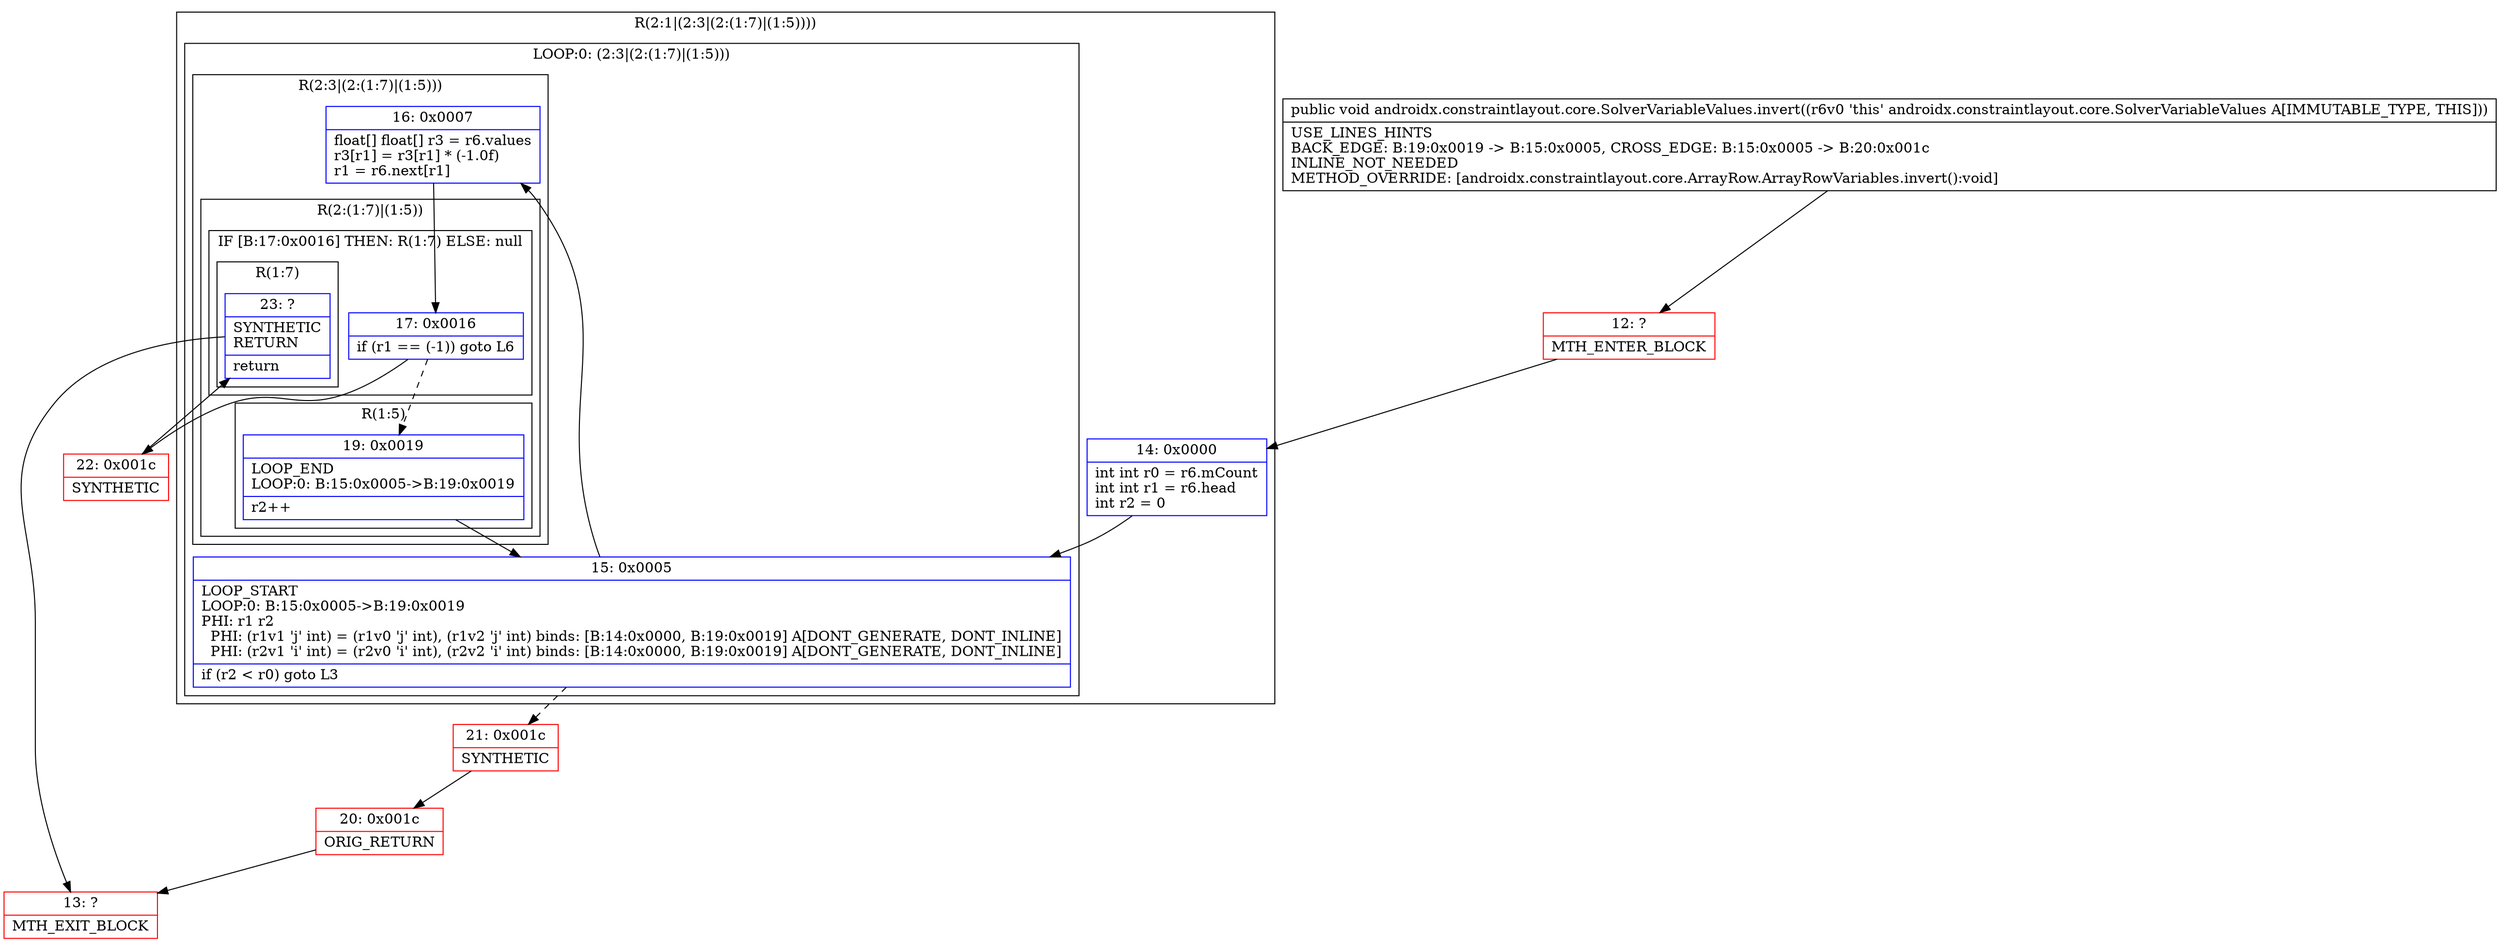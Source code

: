 digraph "CFG forandroidx.constraintlayout.core.SolverVariableValues.invert()V" {
subgraph cluster_Region_1408134207 {
label = "R(2:1|(2:3|(2:(1:7)|(1:5))))";
node [shape=record,color=blue];
Node_14 [shape=record,label="{14\:\ 0x0000|int int r0 = r6.mCount\lint int r1 = r6.head\lint r2 = 0\l}"];
subgraph cluster_LoopRegion_207133883 {
label = "LOOP:0: (2:3|(2:(1:7)|(1:5)))";
node [shape=record,color=blue];
Node_15 [shape=record,label="{15\:\ 0x0005|LOOP_START\lLOOP:0: B:15:0x0005\-\>B:19:0x0019\lPHI: r1 r2 \l  PHI: (r1v1 'j' int) = (r1v0 'j' int), (r1v2 'j' int) binds: [B:14:0x0000, B:19:0x0019] A[DONT_GENERATE, DONT_INLINE]\l  PHI: (r2v1 'i' int) = (r2v0 'i' int), (r2v2 'i' int) binds: [B:14:0x0000, B:19:0x0019] A[DONT_GENERATE, DONT_INLINE]\l|if (r2 \< r0) goto L3\l}"];
subgraph cluster_Region_228011590 {
label = "R(2:3|(2:(1:7)|(1:5)))";
node [shape=record,color=blue];
Node_16 [shape=record,label="{16\:\ 0x0007|float[] float[] r3 = r6.values\lr3[r1] = r3[r1] * (\-1.0f)\lr1 = r6.next[r1]\l}"];
subgraph cluster_Region_1193476743 {
label = "R(2:(1:7)|(1:5))";
node [shape=record,color=blue];
subgraph cluster_IfRegion_1897602459 {
label = "IF [B:17:0x0016] THEN: R(1:7) ELSE: null";
node [shape=record,color=blue];
Node_17 [shape=record,label="{17\:\ 0x0016|if (r1 == (\-1)) goto L6\l}"];
subgraph cluster_Region_801044634 {
label = "R(1:7)";
node [shape=record,color=blue];
Node_23 [shape=record,label="{23\:\ ?|SYNTHETIC\lRETURN\l|return\l}"];
}
}
subgraph cluster_Region_1370753043 {
label = "R(1:5)";
node [shape=record,color=blue];
Node_19 [shape=record,label="{19\:\ 0x0019|LOOP_END\lLOOP:0: B:15:0x0005\-\>B:19:0x0019\l|r2++\l}"];
}
}
}
}
}
Node_12 [shape=record,color=red,label="{12\:\ ?|MTH_ENTER_BLOCK\l}"];
Node_22 [shape=record,color=red,label="{22\:\ 0x001c|SYNTHETIC\l}"];
Node_13 [shape=record,color=red,label="{13\:\ ?|MTH_EXIT_BLOCK\l}"];
Node_21 [shape=record,color=red,label="{21\:\ 0x001c|SYNTHETIC\l}"];
Node_20 [shape=record,color=red,label="{20\:\ 0x001c|ORIG_RETURN\l}"];
MethodNode[shape=record,label="{public void androidx.constraintlayout.core.SolverVariableValues.invert((r6v0 'this' androidx.constraintlayout.core.SolverVariableValues A[IMMUTABLE_TYPE, THIS]))  | USE_LINES_HINTS\lBACK_EDGE: B:19:0x0019 \-\> B:15:0x0005, CROSS_EDGE: B:15:0x0005 \-\> B:20:0x001c\lINLINE_NOT_NEEDED\lMETHOD_OVERRIDE: [androidx.constraintlayout.core.ArrayRow.ArrayRowVariables.invert():void]\l}"];
MethodNode -> Node_12;Node_14 -> Node_15;
Node_15 -> Node_16;
Node_15 -> Node_21[style=dashed];
Node_16 -> Node_17;
Node_17 -> Node_19[style=dashed];
Node_17 -> Node_22;
Node_23 -> Node_13;
Node_19 -> Node_15;
Node_12 -> Node_14;
Node_22 -> Node_23;
Node_21 -> Node_20;
Node_20 -> Node_13;
}

